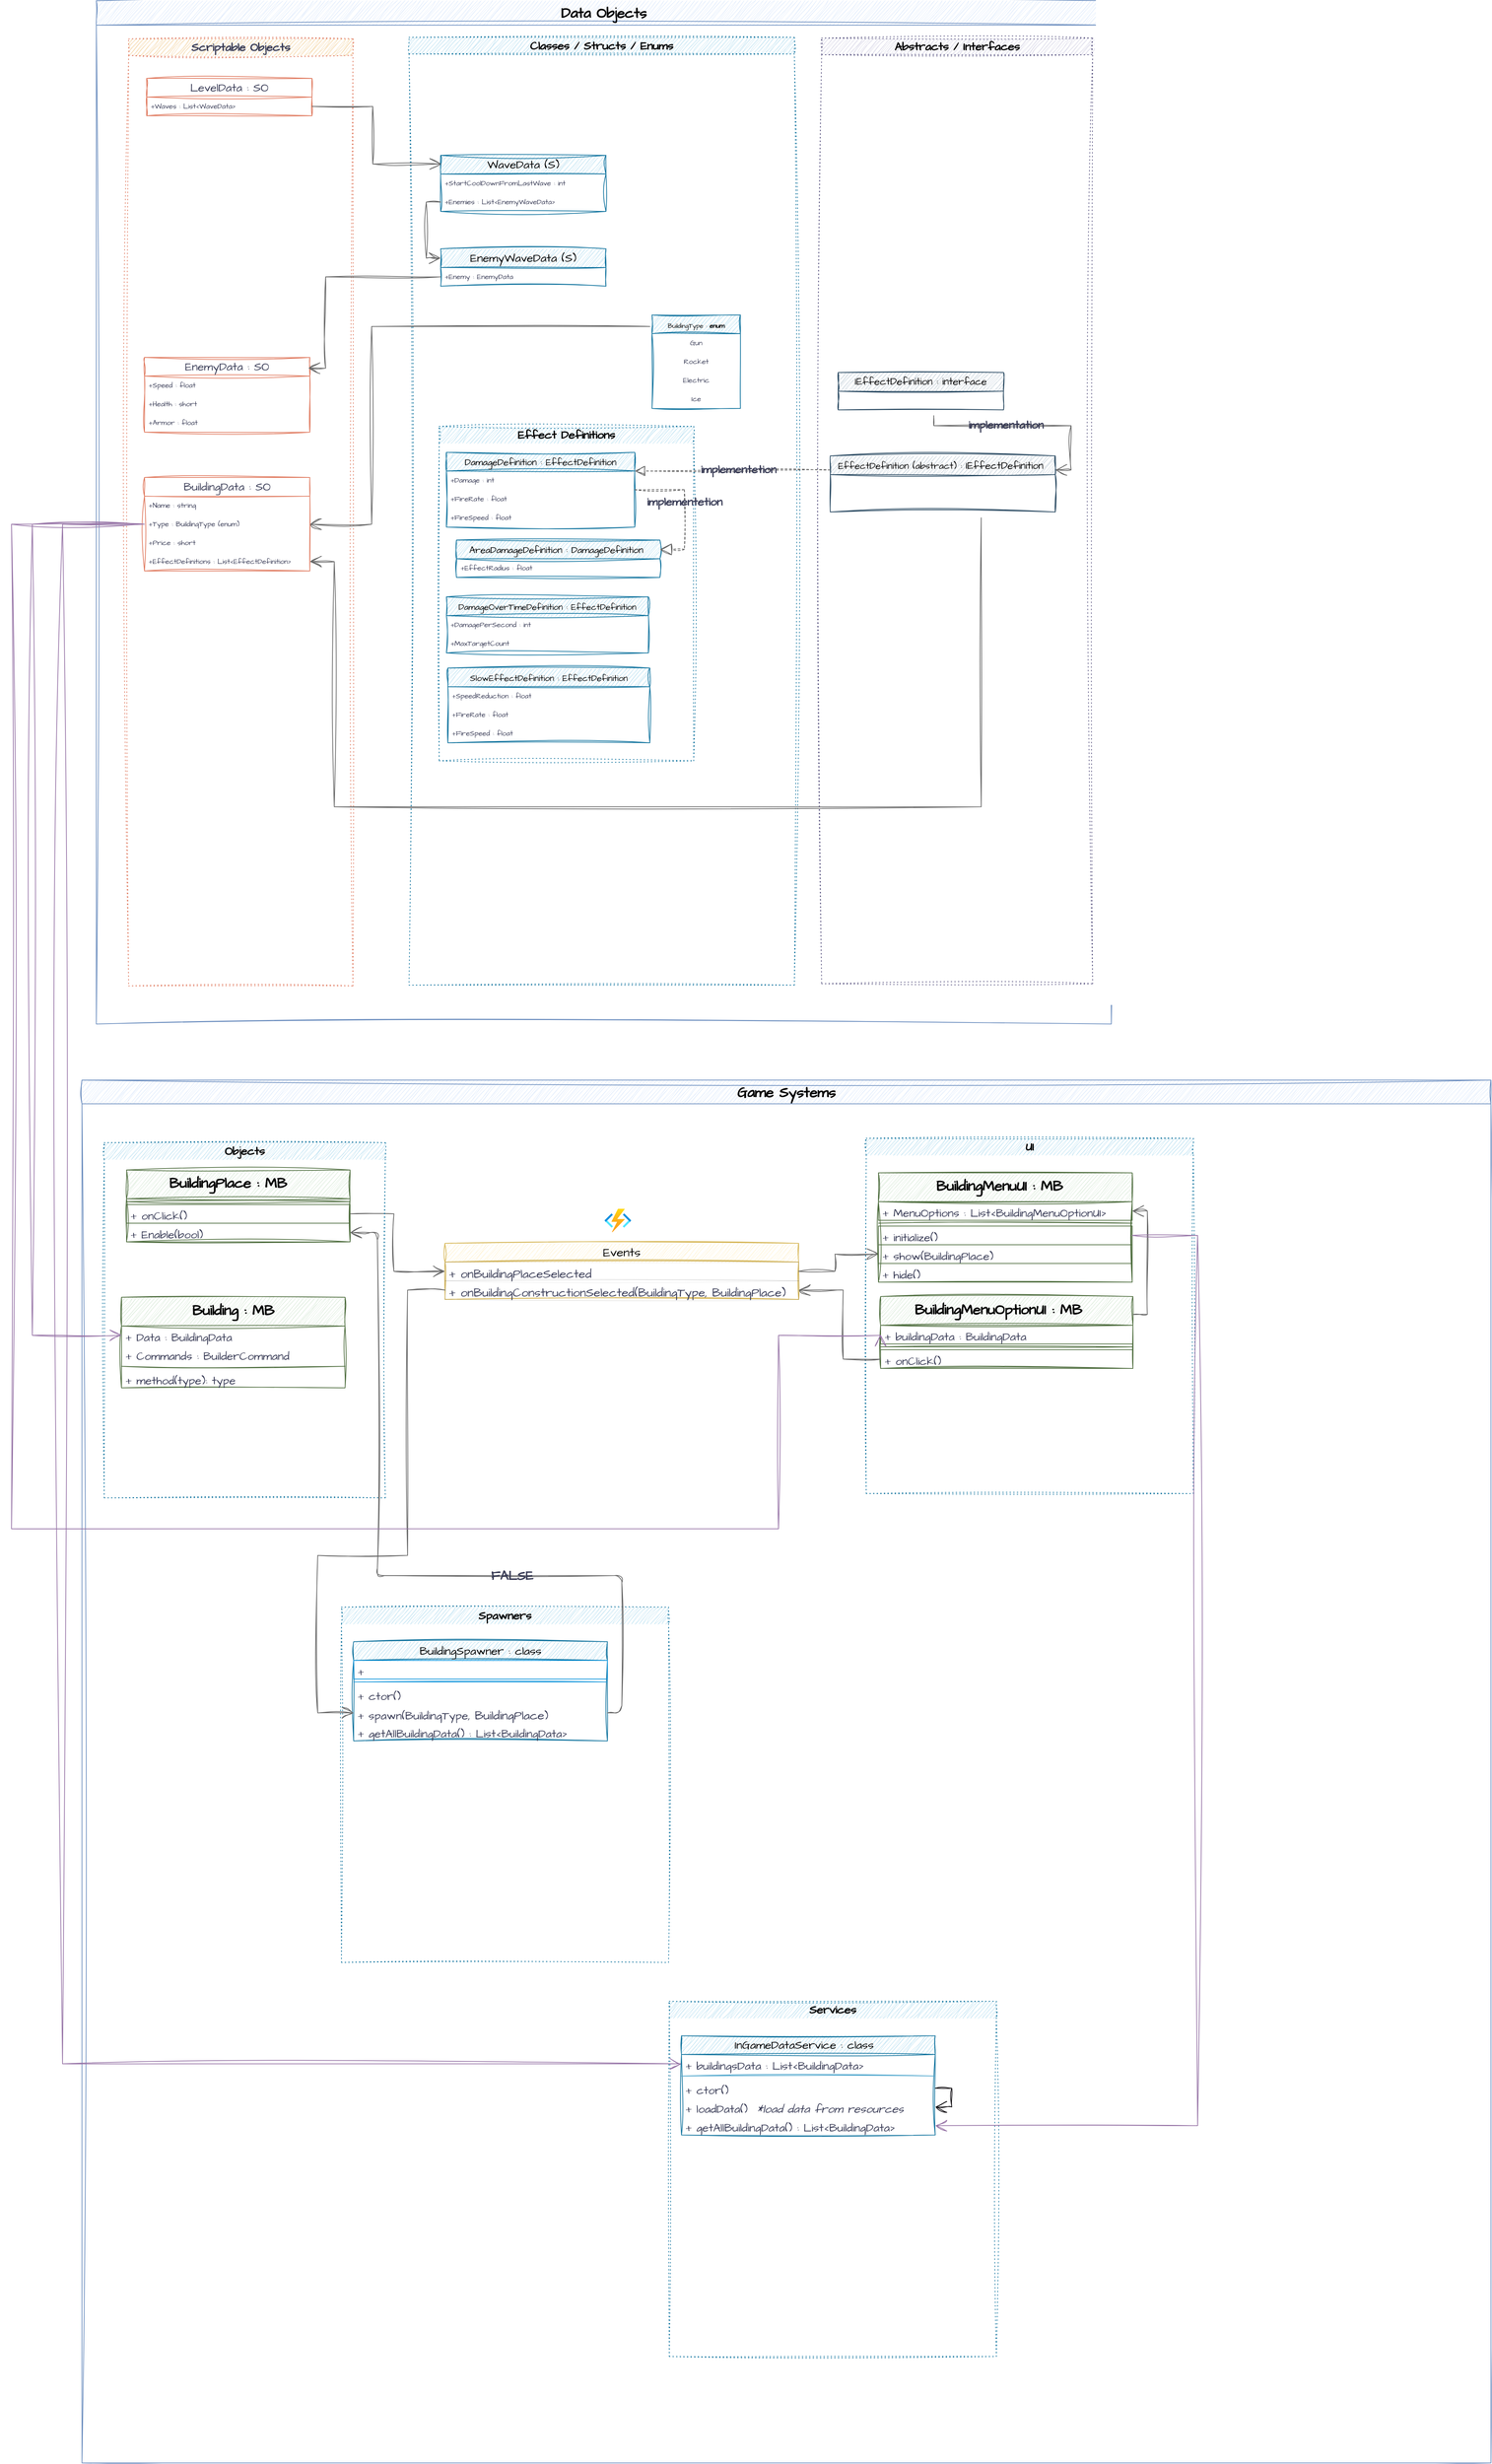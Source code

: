 <mxfile version="24.7.0" type="github">
  <diagram id="R2lEEEUBdFMjLlhIrx00" name="Page-1">
    <mxGraphModel dx="2532" dy="1215" grid="0" gridSize="10" guides="0" tooltips="1" connect="1" arrows="1" fold="1" page="1" pageScale="1" pageWidth="10000" pageHeight="10000" math="0" shadow="0" extFonts="Permanent Marker^https://fonts.googleapis.com/css?family=Permanent+Marker">
      <root>
        <mxCell id="0" />
        <mxCell id="1" parent="0" />
        <mxCell id="sM5seYUYF9-TsOFURJws-17" value="Data Objects" style="swimlane;whiteSpace=wrap;html=1;sketch=1;hachureGap=4;jiggle=2;curveFitting=1;strokeColor=#6c8ebf;fontFamily=Architects Daughter;fontSource=https%3A%2F%2Ffonts.googleapis.com%2Fcss%3Ffamily%3DArchitects%2BDaughter;fontSize=20;fillColor=#dae8fc;startSize=34;" parent="1" vertex="1">
          <mxGeometry x="149" y="198" width="1412" height="1423" as="geometry" />
        </mxCell>
        <mxCell id="pfoFcTRtM2cgHrAYwK6Y-29" value="Scriptable Objects" style="swimlane;whiteSpace=wrap;html=1;sketch=1;hachureGap=4;jiggle=2;curveFitting=1;strokeColor=#E07A5F;fontFamily=Architects Daughter;fontSource=https%3A%2F%2Ffonts.googleapis.com%2Fcss%3Ffamily%3DArchitects%2BDaughter;fontSize=16;fontColor=#393C56;fillColor=#F2CC8F;labelBackgroundColor=none;dashed=1;dashPattern=1 4;" parent="sM5seYUYF9-TsOFURJws-17" vertex="1">
          <mxGeometry x="45" y="53" width="312" height="1317" as="geometry" />
        </mxCell>
        <mxCell id="o8G2fhGUsHrwVTccI_8I-12" value="&lt;font style=&quot;font-size: 16px;&quot;&gt;LevelData : SO&lt;/font&gt;" style="swimlane;fontStyle=0;childLayout=stackLayout;horizontal=1;startSize=26;fillColor=none;horizontalStack=0;resizeParent=1;resizeParentMax=0;resizeLast=0;collapsible=1;marginBottom=0;whiteSpace=wrap;html=1;sketch=1;hachureGap=4;jiggle=2;curveFitting=1;fontFamily=Architects Daughter;fontSource=https%3A%2F%2Ffonts.googleapis.com%2Fcss%3Ffamily%3DArchitects%2BDaughter;fontSize=16;labelBackgroundColor=none;strokeColor=#E07A5F;fontColor=#393C56;" parent="pfoFcTRtM2cgHrAYwK6Y-29" vertex="1">
          <mxGeometry x="25" y="55" width="230" height="52" as="geometry" />
        </mxCell>
        <mxCell id="o8G2fhGUsHrwVTccI_8I-14" value="+Waves : List&amp;lt;WaveData&amp;gt;" style="text;strokeColor=none;fillColor=none;align=left;verticalAlign=top;spacingLeft=4;spacingRight=4;overflow=hidden;rotatable=0;points=[[0,0.5],[1,0.5]];portConstraint=eastwest;whiteSpace=wrap;html=1;fontSize=10;fontFamily=Architects Daughter;labelBackgroundColor=none;fontColor=#393C56;sketch=1;curveFitting=1;jiggle=2;" parent="o8G2fhGUsHrwVTccI_8I-12" vertex="1">
          <mxGeometry y="26" width="230" height="26" as="geometry" />
        </mxCell>
        <mxCell id="o8G2fhGUsHrwVTccI_8I-27" value="EnemyData : SO" style="swimlane;fontStyle=0;childLayout=stackLayout;horizontal=1;startSize=26;fillColor=none;horizontalStack=0;resizeParent=1;resizeParentMax=0;resizeLast=0;collapsible=1;marginBottom=0;whiteSpace=wrap;html=1;sketch=1;hachureGap=4;jiggle=2;curveFitting=1;fontFamily=Architects Daughter;fontSource=https%3A%2F%2Ffonts.googleapis.com%2Fcss%3Ffamily%3DArchitects%2BDaughter;fontSize=16;labelBackgroundColor=none;strokeColor=#E07A5F;fontColor=#393C56;" parent="pfoFcTRtM2cgHrAYwK6Y-29" vertex="1">
          <mxGeometry x="22" y="443" width="230" height="104" as="geometry" />
        </mxCell>
        <mxCell id="o8G2fhGUsHrwVTccI_8I-28" value="+Speed : float" style="text;strokeColor=none;fillColor=none;align=left;verticalAlign=top;spacingLeft=4;spacingRight=4;overflow=hidden;rotatable=0;points=[[0,0.5],[1,0.5]];portConstraint=eastwest;whiteSpace=wrap;html=1;fontSize=10;fontFamily=Architects Daughter;labelBackgroundColor=none;fontColor=#393C56;sketch=1;curveFitting=1;jiggle=2;" parent="o8G2fhGUsHrwVTccI_8I-27" vertex="1">
          <mxGeometry y="26" width="230" height="26" as="geometry" />
        </mxCell>
        <mxCell id="o8G2fhGUsHrwVTccI_8I-29" value="+Health : short" style="text;strokeColor=none;fillColor=none;align=left;verticalAlign=top;spacingLeft=4;spacingRight=4;overflow=hidden;rotatable=0;points=[[0,0.5],[1,0.5]];portConstraint=eastwest;whiteSpace=wrap;html=1;fontSize=10;fontFamily=Architects Daughter;labelBackgroundColor=none;fontColor=#393C56;sketch=1;curveFitting=1;jiggle=2;" parent="o8G2fhGUsHrwVTccI_8I-27" vertex="1">
          <mxGeometry y="52" width="230" height="26" as="geometry" />
        </mxCell>
        <mxCell id="U2Sg24MLAsKOgwwXVquy-18" value="+Armor : float" style="text;strokeColor=none;fillColor=none;align=left;verticalAlign=top;spacingLeft=4;spacingRight=4;overflow=hidden;rotatable=0;points=[[0,0.5],[1,0.5]];portConstraint=eastwest;whiteSpace=wrap;html=1;fontSize=10;fontFamily=Architects Daughter;labelBackgroundColor=none;fontColor=#393C56;sketch=1;curveFitting=1;jiggle=2;" parent="o8G2fhGUsHrwVTccI_8I-27" vertex="1">
          <mxGeometry y="78" width="230" height="26" as="geometry" />
        </mxCell>
        <mxCell id="U2Sg24MLAsKOgwwXVquy-1" value="&lt;font style=&quot;font-size: 16px;&quot;&gt;BuildingData : SO&lt;/font&gt;" style="swimlane;fontStyle=0;childLayout=stackLayout;horizontal=1;startSize=26;fillColor=none;horizontalStack=0;resizeParent=1;resizeParentMax=0;resizeLast=0;collapsible=1;marginBottom=0;whiteSpace=wrap;html=1;sketch=1;hachureGap=4;jiggle=2;curveFitting=1;fontFamily=Architects Daughter;fontSource=https%3A%2F%2Ffonts.googleapis.com%2Fcss%3Ffamily%3DArchitects%2BDaughter;fontSize=16;labelBackgroundColor=none;strokeColor=#E07A5F;fontColor=#393C56;" parent="pfoFcTRtM2cgHrAYwK6Y-29" vertex="1">
          <mxGeometry x="22" y="610" width="230" height="130" as="geometry" />
        </mxCell>
        <mxCell id="U2Sg24MLAsKOgwwXVquy-3" value="+Name : string" style="text;strokeColor=none;fillColor=none;align=left;verticalAlign=top;spacingLeft=4;spacingRight=4;overflow=hidden;rotatable=0;points=[[0,0.5],[1,0.5]];portConstraint=eastwest;whiteSpace=wrap;html=1;fontSize=10;fontFamily=Architects Daughter;labelBackgroundColor=none;fontColor=#393C56;sketch=1;curveFitting=1;jiggle=2;" parent="U2Sg24MLAsKOgwwXVquy-1" vertex="1">
          <mxGeometry y="26" width="230" height="26" as="geometry" />
        </mxCell>
        <mxCell id="U2Sg24MLAsKOgwwXVquy-4" value="+Type : BuildingType (enum)" style="text;strokeColor=none;fillColor=none;align=left;verticalAlign=top;spacingLeft=4;spacingRight=4;overflow=hidden;rotatable=0;points=[[0,0.5],[1,0.5]];portConstraint=eastwest;whiteSpace=wrap;html=1;fontSize=10;fontFamily=Architects Daughter;labelBackgroundColor=none;fontColor=#393C56;sketch=1;curveFitting=1;jiggle=2;" parent="U2Sg24MLAsKOgwwXVquy-1" vertex="1">
          <mxGeometry y="52" width="230" height="26" as="geometry" />
        </mxCell>
        <mxCell id="U2Sg24MLAsKOgwwXVquy-19" value="+Price : short" style="text;strokeColor=none;fillColor=none;align=left;verticalAlign=top;spacingLeft=4;spacingRight=4;overflow=hidden;rotatable=0;points=[[0,0.5],[1,0.5]];portConstraint=eastwest;whiteSpace=wrap;html=1;fontSize=10;fontFamily=Architects Daughter;labelBackgroundColor=none;fontColor=#393C56;sketch=1;curveFitting=1;jiggle=2;" parent="U2Sg24MLAsKOgwwXVquy-1" vertex="1">
          <mxGeometry y="78" width="230" height="26" as="geometry" />
        </mxCell>
        <mxCell id="6UFjZa_Qjo73gYVkkpTL-59" value="+EffectDefinitions : List&amp;lt;EffectDefinition&amp;gt;" style="text;strokeColor=none;fillColor=none;align=left;verticalAlign=top;spacingLeft=4;spacingRight=4;overflow=hidden;rotatable=0;points=[[0,0.5],[1,0.5]];portConstraint=eastwest;whiteSpace=wrap;html=1;fontSize=10;fontFamily=Architects Daughter;labelBackgroundColor=none;fontColor=#393C56;sketch=1;curveFitting=1;jiggle=2;" parent="U2Sg24MLAsKOgwwXVquy-1" vertex="1">
          <mxGeometry y="104" width="230" height="26" as="geometry" />
        </mxCell>
        <mxCell id="pfoFcTRtM2cgHrAYwK6Y-30" value="Classes / Structs / Enums" style="swimlane;whiteSpace=wrap;html=1;sketch=1;hachureGap=4;jiggle=2;curveFitting=1;strokeColor=#10739e;fontFamily=Architects Daughter;fontSource=https%3A%2F%2Ffonts.googleapis.com%2Fcss%3Ffamily%3DArchitects%2BDaughter;fontSize=16;fillColor=#b1ddf0;labelBackgroundColor=none;dashed=1;dashPattern=1 4;" parent="sM5seYUYF9-TsOFURJws-17" vertex="1">
          <mxGeometry x="435" y="51" width="536" height="1318" as="geometry" />
        </mxCell>
        <mxCell id="o8G2fhGUsHrwVTccI_8I-22" value="WaveData (S)" style="swimlane;fontStyle=0;childLayout=stackLayout;horizontal=1;startSize=26;horizontalStack=0;resizeParent=1;resizeParentMax=0;resizeLast=0;collapsible=1;marginBottom=0;whiteSpace=wrap;html=1;sketch=1;hachureGap=4;jiggle=2;curveFitting=1;fontFamily=Architects Daughter;fontSource=https%3A%2F%2Ffonts.googleapis.com%2Fcss%3Ffamily%3DArchitects%2BDaughter;fontSize=16;labelBackgroundColor=none;fillColor=#b1ddf0;strokeColor=#10739e;" parent="pfoFcTRtM2cgHrAYwK6Y-30" vertex="1">
          <mxGeometry x="44" y="164" width="230" height="78" as="geometry" />
        </mxCell>
        <mxCell id="o8G2fhGUsHrwVTccI_8I-23" value="+StartCoolDownFromLastWave : int" style="text;strokeColor=none;fillColor=none;align=left;verticalAlign=top;spacingLeft=4;spacingRight=4;overflow=hidden;rotatable=0;points=[[0,0.5],[1,0.5]];portConstraint=eastwest;whiteSpace=wrap;html=1;fontSize=10;fontFamily=Architects Daughter;labelBackgroundColor=none;fontColor=#393C56;sketch=1;curveFitting=1;jiggle=2;" parent="o8G2fhGUsHrwVTccI_8I-22" vertex="1">
          <mxGeometry y="26" width="230" height="26" as="geometry" />
        </mxCell>
        <mxCell id="o8G2fhGUsHrwVTccI_8I-24" value="+Enemies : List&amp;lt;EnemyWaveData&amp;gt;" style="text;strokeColor=none;fillColor=none;align=left;verticalAlign=top;spacingLeft=4;spacingRight=4;overflow=hidden;rotatable=0;points=[[0,0.5],[1,0.5]];portConstraint=eastwest;whiteSpace=wrap;html=1;fontSize=10;fontFamily=Architects Daughter;labelBackgroundColor=none;fontColor=#393C56;sketch=1;curveFitting=1;jiggle=2;" parent="o8G2fhGUsHrwVTccI_8I-22" vertex="1">
          <mxGeometry y="52" width="230" height="26" as="geometry" />
        </mxCell>
        <mxCell id="o8G2fhGUsHrwVTccI_8I-30" style="edgeStyle=orthogonalEdgeStyle;rounded=0;sketch=1;hachureGap=4;jiggle=2;curveFitting=1;orthogonalLoop=1;jettySize=auto;html=1;exitX=1;exitY=0.5;exitDx=0;exitDy=0;fontFamily=Architects Daughter;fontSource=https%3A%2F%2Ffonts.googleapis.com%2Fcss%3Ffamily%3DArchitects%2BDaughter;fontSize=16;entryX=0.522;entryY=-0.023;entryDx=0;entryDy=0;entryPerimeter=0;labelBackgroundColor=none;strokeColor=none;fontColor=default;" parent="pfoFcTRtM2cgHrAYwK6Y-30" source="o8G2fhGUsHrwVTccI_8I-24" target="o8G2fhGUsHrwVTccI_8I-31" edge="1">
          <mxGeometry relative="1" as="geometry" />
        </mxCell>
        <mxCell id="o8G2fhGUsHrwVTccI_8I-31" value="EnemyWaveData&amp;nbsp;(S)" style="swimlane;fontStyle=0;childLayout=stackLayout;horizontal=1;startSize=26;horizontalStack=0;resizeParent=1;resizeParentMax=0;resizeLast=0;collapsible=1;marginBottom=0;whiteSpace=wrap;html=1;sketch=1;hachureGap=4;jiggle=2;curveFitting=1;fontFamily=Architects Daughter;fontSource=https%3A%2F%2Ffonts.googleapis.com%2Fcss%3Ffamily%3DArchitects%2BDaughter;fontSize=16;labelBackgroundColor=none;fillColor=#b1ddf0;strokeColor=#10739e;" parent="pfoFcTRtM2cgHrAYwK6Y-30" vertex="1">
          <mxGeometry x="44" y="294" width="230" height="52" as="geometry" />
        </mxCell>
        <mxCell id="o8G2fhGUsHrwVTccI_8I-33" value="+Enemy : EnemyData" style="text;strokeColor=none;fillColor=none;align=left;verticalAlign=top;spacingLeft=4;spacingRight=4;overflow=hidden;rotatable=0;points=[[0,0.5],[1,0.5]];portConstraint=eastwest;whiteSpace=wrap;html=1;fontSize=10;fontFamily=Architects Daughter;labelBackgroundColor=none;fontColor=#393C56;sketch=1;curveFitting=1;jiggle=2;" parent="o8G2fhGUsHrwVTccI_8I-31" vertex="1">
          <mxGeometry y="26" width="230" height="26" as="geometry" />
        </mxCell>
        <mxCell id="U2Sg24MLAsKOgwwXVquy-9" value="&lt;font style=&quot;font-size: 9px;&quot;&gt;BuildingType : &lt;b&gt;enum&lt;/b&gt;&lt;/font&gt;" style="swimlane;fontStyle=0;childLayout=stackLayout;horizontal=1;startSize=26;horizontalStack=0;resizeParent=1;resizeParentMax=0;resizeLast=0;collapsible=1;marginBottom=0;whiteSpace=wrap;html=1;sketch=1;hachureGap=4;jiggle=2;curveFitting=1;fontFamily=Architects Daughter;fontSource=https%3A%2F%2Ffonts.googleapis.com%2Fcss%3Ffamily%3DArchitects%2BDaughter;fontSize=16;labelBackgroundColor=none;fillColor=#b1ddf0;strokeColor=#10739e;" parent="pfoFcTRtM2cgHrAYwK6Y-30" vertex="1">
          <mxGeometry x="338" y="386" width="123" height="130" as="geometry" />
        </mxCell>
        <mxCell id="U2Sg24MLAsKOgwwXVquy-10" value="Gun" style="text;strokeColor=none;fillColor=none;align=center;verticalAlign=top;spacingLeft=4;spacingRight=4;overflow=hidden;rotatable=0;points=[[0,0.5],[1,0.5]];portConstraint=eastwest;whiteSpace=wrap;html=1;fontSize=10;fontFamily=Architects Daughter;labelBackgroundColor=none;fontColor=#393C56;sketch=1;curveFitting=1;jiggle=2;" parent="U2Sg24MLAsKOgwwXVquy-9" vertex="1">
          <mxGeometry y="26" width="123" height="26" as="geometry" />
        </mxCell>
        <mxCell id="U2Sg24MLAsKOgwwXVquy-14" value="Rocket" style="text;strokeColor=none;fillColor=none;align=center;verticalAlign=top;spacingLeft=4;spacingRight=4;overflow=hidden;rotatable=0;points=[[0,0.5],[1,0.5]];portConstraint=eastwest;whiteSpace=wrap;html=1;fontSize=10;fontFamily=Architects Daughter;labelBackgroundColor=none;fontColor=#393C56;sketch=1;curveFitting=1;jiggle=2;" parent="U2Sg24MLAsKOgwwXVquy-9" vertex="1">
          <mxGeometry y="52" width="123" height="26" as="geometry" />
        </mxCell>
        <mxCell id="U2Sg24MLAsKOgwwXVquy-15" value="Electric" style="text;strokeColor=none;fillColor=none;align=center;verticalAlign=top;spacingLeft=4;spacingRight=4;overflow=hidden;rotatable=0;points=[[0,0.5],[1,0.5]];portConstraint=eastwest;whiteSpace=wrap;html=1;fontSize=10;fontFamily=Architects Daughter;labelBackgroundColor=none;fontColor=#393C56;sketch=1;curveFitting=1;jiggle=2;" parent="U2Sg24MLAsKOgwwXVquy-9" vertex="1">
          <mxGeometry y="78" width="123" height="26" as="geometry" />
        </mxCell>
        <mxCell id="U2Sg24MLAsKOgwwXVquy-16" value="Ice" style="text;strokeColor=none;fillColor=none;align=center;verticalAlign=top;spacingLeft=4;spacingRight=4;overflow=hidden;rotatable=0;points=[[0,0.5],[1,0.5]];portConstraint=eastwest;whiteSpace=wrap;html=1;fontSize=10;fontFamily=Architects Daughter;labelBackgroundColor=none;fontColor=#393C56;sketch=1;curveFitting=1;jiggle=2;" parent="U2Sg24MLAsKOgwwXVquy-9" vertex="1">
          <mxGeometry y="104" width="123" height="26" as="geometry" />
        </mxCell>
        <mxCell id="pfoFcTRtM2cgHrAYwK6Y-17" style="edgeStyle=orthogonalEdgeStyle;rounded=0;sketch=1;hachureGap=4;jiggle=2;curveFitting=1;orthogonalLoop=1;jettySize=auto;html=1;exitX=0;exitY=0.5;exitDx=0;exitDy=0;entryX=0;entryY=0.25;entryDx=0;entryDy=0;strokeColor=#666666;fontFamily=Architects Daughter;fontSource=https%3A%2F%2Ffonts.googleapis.com%2Fcss%3Ffamily%3DArchitects%2BDaughter;fontSize=16;fontColor=default;endArrow=open;startSize=14;endSize=14;sourcePerimeterSpacing=8;targetPerimeterSpacing=8;fillColor=#f5f5f5;labelBackgroundColor=none;gradientColor=#b3b3b3;" parent="pfoFcTRtM2cgHrAYwK6Y-30" source="o8G2fhGUsHrwVTccI_8I-24" target="o8G2fhGUsHrwVTccI_8I-31" edge="1">
          <mxGeometry relative="1" as="geometry" />
        </mxCell>
        <mxCell id="6UFjZa_Qjo73gYVkkpTL-41" value="Effect Definitions" style="swimlane;whiteSpace=wrap;html=1;hachureGap=4;strokeColor=#10739e;fontFamily=Architects Daughter;fontSource=https%3A%2F%2Ffonts.googleapis.com%2Fcss%3Ffamily%3DArchitects%2BDaughter;fontSize=16;fillColor=#b1ddf0;labelBackgroundColor=none;dashed=1;dashPattern=1 4;glass=0;swimlaneLine=0;rounded=0;shadow=0;sketch=1;curveFitting=1;jiggle=2;" parent="pfoFcTRtM2cgHrAYwK6Y-30" vertex="1">
          <mxGeometry x="42" y="541" width="354" height="465" as="geometry" />
        </mxCell>
        <mxCell id="6UFjZa_Qjo73gYVkkpTL-36" value="&lt;font style=&quot;font-size: 13px;&quot;&gt;DamageDefinition : EffectDefinition&lt;/font&gt;" style="swimlane;fontStyle=0;childLayout=stackLayout;horizontal=1;startSize=26;horizontalStack=0;resizeParent=1;resizeParentMax=0;resizeLast=0;collapsible=1;marginBottom=0;whiteSpace=wrap;html=1;sketch=1;hachureGap=4;jiggle=2;curveFitting=1;fontFamily=Architects Daughter;fontSource=https%3A%2F%2Ffonts.googleapis.com%2Fcss%3Ffamily%3DArchitects%2BDaughter;fontSize=16;labelBackgroundColor=none;fillColor=#b1ddf0;strokeColor=#10739e;" parent="6UFjZa_Qjo73gYVkkpTL-41" vertex="1">
          <mxGeometry x="10" y="36" width="262" height="104" as="geometry" />
        </mxCell>
        <mxCell id="6UFjZa_Qjo73gYVkkpTL-37" value="+Damage : int" style="text;strokeColor=none;fillColor=none;align=left;verticalAlign=top;spacingLeft=4;spacingRight=4;overflow=hidden;rotatable=0;points=[[0,0.5],[1,0.5]];portConstraint=eastwest;whiteSpace=wrap;html=1;fontSize=10;fontFamily=Architects Daughter;labelBackgroundColor=none;fontColor=#393C56;sketch=1;curveFitting=1;jiggle=2;" parent="6UFjZa_Qjo73gYVkkpTL-36" vertex="1">
          <mxGeometry y="26" width="262" height="26" as="geometry" />
        </mxCell>
        <mxCell id="6UFjZa_Qjo73gYVkkpTL-38" value="+FireRate : float" style="text;strokeColor=none;fillColor=none;align=left;verticalAlign=top;spacingLeft=4;spacingRight=4;overflow=hidden;rotatable=0;points=[[0,0.5],[1,0.5]];portConstraint=eastwest;whiteSpace=wrap;html=1;fontSize=10;fontFamily=Architects Daughter;labelBackgroundColor=none;fontColor=#393C56;sketch=1;curveFitting=1;jiggle=2;" parent="6UFjZa_Qjo73gYVkkpTL-36" vertex="1">
          <mxGeometry y="52" width="262" height="26" as="geometry" />
        </mxCell>
        <mxCell id="6UFjZa_Qjo73gYVkkpTL-42" value="+FireSpeed : float" style="text;strokeColor=none;fillColor=none;align=left;verticalAlign=top;spacingLeft=4;spacingRight=4;overflow=hidden;rotatable=0;points=[[0,0.5],[1,0.5]];portConstraint=eastwest;whiteSpace=wrap;html=1;fontSize=10;fontFamily=Architects Daughter;labelBackgroundColor=none;fontColor=#393C56;sketch=1;curveFitting=1;jiggle=2;" parent="6UFjZa_Qjo73gYVkkpTL-36" vertex="1">
          <mxGeometry y="78" width="262" height="26" as="geometry" />
        </mxCell>
        <mxCell id="6UFjZa_Qjo73gYVkkpTL-43" value="&lt;font style=&quot;font-size: 13px;&quot;&gt;AreaDamageDefinition :&amp;nbsp;&lt;/font&gt;&lt;span style=&quot;font-size: 13px;&quot;&gt;DamageDefinition&amp;nbsp;&lt;/span&gt;" style="swimlane;fontStyle=0;childLayout=stackLayout;horizontal=1;startSize=26;horizontalStack=0;resizeParent=1;resizeParentMax=0;resizeLast=0;collapsible=1;marginBottom=0;whiteSpace=wrap;html=1;sketch=1;hachureGap=4;jiggle=2;curveFitting=1;fontFamily=Architects Daughter;fontSource=https%3A%2F%2Ffonts.googleapis.com%2Fcss%3Ffamily%3DArchitects%2BDaughter;fontSize=16;labelBackgroundColor=none;fillColor=#b1ddf0;strokeColor=#10739e;" parent="6UFjZa_Qjo73gYVkkpTL-41" vertex="1">
          <mxGeometry x="24" y="158" width="283" height="52" as="geometry" />
        </mxCell>
        <mxCell id="6UFjZa_Qjo73gYVkkpTL-46" value="+EffectRadius : float" style="text;strokeColor=none;fillColor=none;align=left;verticalAlign=top;spacingLeft=4;spacingRight=4;overflow=hidden;rotatable=0;points=[[0,0.5],[1,0.5]];portConstraint=eastwest;whiteSpace=wrap;html=1;fontSize=10;fontFamily=Architects Daughter;labelBackgroundColor=none;fontColor=#393C56;sketch=1;curveFitting=1;jiggle=2;" parent="6UFjZa_Qjo73gYVkkpTL-43" vertex="1">
          <mxGeometry y="26" width="283" height="26" as="geometry" />
        </mxCell>
        <mxCell id="6UFjZa_Qjo73gYVkkpTL-47" style="edgeStyle=orthogonalEdgeStyle;shape=connector;rounded=0;sketch=1;hachureGap=4;jiggle=2;curveFitting=1;orthogonalLoop=1;jettySize=auto;html=1;entryX=1;entryY=0.25;entryDx=0;entryDy=0;strokeColor=#666666;align=center;verticalAlign=middle;fontFamily=Architects Daughter;fontSource=https%3A%2F%2Ffonts.googleapis.com%2Fcss%3Ffamily%3DArchitects%2BDaughter;fontSize=16;fontColor=#393C56;fontStyle=1;labelBackgroundColor=none;startSize=14;endArrow=block;endSize=14;sourcePerimeterSpacing=8;targetPerimeterSpacing=8;exitX=1;exitY=0.5;exitDx=0;exitDy=0;fillColor=#f5f5f5;gradientColor=#b3b3b3;endFill=0;dashed=1;" parent="6UFjZa_Qjo73gYVkkpTL-41" source="6UFjZa_Qjo73gYVkkpTL-36" target="6UFjZa_Qjo73gYVkkpTL-43" edge="1">
          <mxGeometry relative="1" as="geometry">
            <mxPoint x="319.096" y="180.856" as="targetPoint" />
            <Array as="points">
              <mxPoint x="341" y="88" />
              <mxPoint x="341" y="171" />
            </Array>
          </mxGeometry>
        </mxCell>
        <mxCell id="Ik0o9rOlxrH9gnlxq-DT-129" value="implementetion" style="edgeLabel;html=1;align=center;verticalAlign=middle;resizable=0;points=[];sketch=1;hachureGap=4;jiggle=2;curveFitting=1;strokeColor=#4F6E3F;fontFamily=Architects Daughter;fontSource=https%3A%2F%2Ffonts.googleapis.com%2Fcss%3Ffamily%3DArchitects%2BDaughter;fontSize=16;fontColor=#393C56;fontStyle=1;labelBackgroundColor=none;fillColor=#d5e8d4;" vertex="1" connectable="0" parent="6UFjZa_Qjo73gYVkkpTL-47">
          <mxGeometry x="-0.088" relative="1" as="geometry">
            <mxPoint y="1" as="offset" />
          </mxGeometry>
        </mxCell>
        <mxCell id="6UFjZa_Qjo73gYVkkpTL-48" value="&lt;font style=&quot;font-size: 12px;&quot;&gt;DamageOverTimeDefinition : EffectDefinition&lt;/font&gt;" style="swimlane;fontStyle=0;childLayout=stackLayout;horizontal=1;startSize=26;horizontalStack=0;resizeParent=1;resizeParentMax=0;resizeLast=0;collapsible=1;marginBottom=0;whiteSpace=wrap;html=1;sketch=1;hachureGap=4;jiggle=2;curveFitting=1;fontFamily=Architects Daughter;fontSource=https%3A%2F%2Ffonts.googleapis.com%2Fcss%3Ffamily%3DArchitects%2BDaughter;fontSize=16;labelBackgroundColor=none;fillColor=#b1ddf0;strokeColor=#10739e;" parent="6UFjZa_Qjo73gYVkkpTL-41" vertex="1">
          <mxGeometry x="10" y="237" width="281" height="78" as="geometry" />
        </mxCell>
        <mxCell id="6UFjZa_Qjo73gYVkkpTL-49" value="+DamagePerSecond : int" style="text;strokeColor=none;fillColor=none;align=left;verticalAlign=top;spacingLeft=4;spacingRight=4;overflow=hidden;rotatable=0;points=[[0,0.5],[1,0.5]];portConstraint=eastwest;whiteSpace=wrap;html=1;fontSize=10;fontFamily=Architects Daughter;labelBackgroundColor=none;fontColor=#393C56;sketch=1;curveFitting=1;jiggle=2;" parent="6UFjZa_Qjo73gYVkkpTL-48" vertex="1">
          <mxGeometry y="26" width="281" height="26" as="geometry" />
        </mxCell>
        <mxCell id="6UFjZa_Qjo73gYVkkpTL-51" value="+MaxTargetCount" style="text;strokeColor=none;fillColor=none;align=left;verticalAlign=top;spacingLeft=4;spacingRight=4;overflow=hidden;rotatable=0;points=[[0,0.5],[1,0.5]];portConstraint=eastwest;whiteSpace=wrap;html=1;fontSize=10;fontFamily=Architects Daughter;labelBackgroundColor=none;fontColor=#393C56;sketch=1;curveFitting=1;jiggle=2;" parent="6UFjZa_Qjo73gYVkkpTL-48" vertex="1">
          <mxGeometry y="52" width="281" height="26" as="geometry" />
        </mxCell>
        <mxCell id="6UFjZa_Qjo73gYVkkpTL-52" value="&lt;font style=&quot;font-size: 12px;&quot;&gt;SlowEffectDefinition : EffectDefinition&lt;/font&gt;" style="swimlane;fontStyle=0;childLayout=stackLayout;horizontal=1;startSize=26;horizontalStack=0;resizeParent=1;resizeParentMax=0;resizeLast=0;collapsible=1;marginBottom=0;whiteSpace=wrap;html=1;sketch=1;hachureGap=4;jiggle=2;curveFitting=1;fontFamily=Architects Daughter;fontSource=https%3A%2F%2Ffonts.googleapis.com%2Fcss%3Ffamily%3DArchitects%2BDaughter;fontSize=16;labelBackgroundColor=none;fillColor=#b1ddf0;strokeColor=#10739e;" parent="6UFjZa_Qjo73gYVkkpTL-41" vertex="1">
          <mxGeometry x="12" y="336" width="281" height="104" as="geometry" />
        </mxCell>
        <mxCell id="6UFjZa_Qjo73gYVkkpTL-53" value="+SpeedReduction : float" style="text;strokeColor=none;fillColor=none;align=left;verticalAlign=top;spacingLeft=4;spacingRight=4;overflow=hidden;rotatable=0;points=[[0,0.5],[1,0.5]];portConstraint=eastwest;whiteSpace=wrap;html=1;fontSize=10;fontFamily=Architects Daughter;labelBackgroundColor=none;fontColor=#393C56;sketch=1;curveFitting=1;jiggle=2;" parent="6UFjZa_Qjo73gYVkkpTL-52" vertex="1">
          <mxGeometry y="26" width="281" height="26" as="geometry" />
        </mxCell>
        <mxCell id="6UFjZa_Qjo73gYVkkpTL-56" value="+FireRate : float" style="text;strokeColor=none;fillColor=none;align=left;verticalAlign=top;spacingLeft=4;spacingRight=4;overflow=hidden;rotatable=0;points=[[0,0.5],[1,0.5]];portConstraint=eastwest;whiteSpace=wrap;html=1;fontSize=10;fontFamily=Architects Daughter;labelBackgroundColor=none;fontColor=#393C56;sketch=1;curveFitting=1;jiggle=2;" parent="6UFjZa_Qjo73gYVkkpTL-52" vertex="1">
          <mxGeometry y="52" width="281" height="26" as="geometry" />
        </mxCell>
        <mxCell id="6UFjZa_Qjo73gYVkkpTL-57" value="+FireSpeed : float" style="text;strokeColor=none;fillColor=none;align=left;verticalAlign=top;spacingLeft=4;spacingRight=4;overflow=hidden;rotatable=0;points=[[0,0.5],[1,0.5]];portConstraint=eastwest;whiteSpace=wrap;html=1;fontSize=10;fontFamily=Architects Daughter;labelBackgroundColor=none;fontColor=#393C56;sketch=1;curveFitting=1;jiggle=2;" parent="6UFjZa_Qjo73gYVkkpTL-52" vertex="1">
          <mxGeometry y="78" width="281" height="26" as="geometry" />
        </mxCell>
        <mxCell id="pfoFcTRtM2cgHrAYwK6Y-23" style="edgeStyle=orthogonalEdgeStyle;shape=connector;rounded=0;sketch=1;hachureGap=4;jiggle=2;curveFitting=1;orthogonalLoop=1;jettySize=auto;html=1;exitX=1;exitY=0.5;exitDx=0;exitDy=0;entryX=0.004;entryY=0.154;entryDx=0;entryDy=0;entryPerimeter=0;labelBackgroundColor=none;strokeColor=#666666;fontFamily=Architects Daughter;fontSource=https%3A%2F%2Ffonts.googleapis.com%2Fcss%3Ffamily%3DArchitects%2BDaughter;fontSize=16;fontColor=default;endArrow=open;startSize=14;endSize=14;sourcePerimeterSpacing=8;targetPerimeterSpacing=8;fillColor=#f5f5f5;gradientColor=#b3b3b3;" parent="sM5seYUYF9-TsOFURJws-17" source="o8G2fhGUsHrwVTccI_8I-14" target="o8G2fhGUsHrwVTccI_8I-22" edge="1">
          <mxGeometry relative="1" as="geometry" />
        </mxCell>
        <mxCell id="sM5seYUYF9-TsOFURJws-1" style="edgeStyle=orthogonalEdgeStyle;rounded=0;sketch=1;hachureGap=4;jiggle=2;curveFitting=1;orthogonalLoop=1;jettySize=auto;html=1;exitX=0;exitY=0.5;exitDx=0;exitDy=0;entryX=0.991;entryY=0.144;entryDx=0;entryDy=0;entryPerimeter=0;fontFamily=Architects Daughter;fontSource=https%3A%2F%2Ffonts.googleapis.com%2Fcss%3Ffamily%3DArchitects%2BDaughter;fontSize=16;endArrow=open;startSize=14;endSize=14;sourcePerimeterSpacing=8;targetPerimeterSpacing=8;labelBackgroundColor=none;strokeColor=#666666;fontColor=default;fillColor=#f5f5f5;gradientColor=#b3b3b3;" parent="sM5seYUYF9-TsOFURJws-17" source="o8G2fhGUsHrwVTccI_8I-33" target="o8G2fhGUsHrwVTccI_8I-27" edge="1">
          <mxGeometry relative="1" as="geometry">
            <Array as="points">
              <mxPoint x="319" y="384" />
              <mxPoint x="319" y="511" />
            </Array>
          </mxGeometry>
        </mxCell>
        <mxCell id="6UFjZa_Qjo73gYVkkpTL-10" value="Abstracts / Interfaces" style="swimlane;whiteSpace=wrap;html=1;sketch=1;hachureGap=4;jiggle=2;curveFitting=1;fontFamily=Architects Daughter;fontSource=https%3A%2F%2Ffonts.googleapis.com%2Fcss%3Ffamily%3DArchitects%2BDaughter;fontSize=16;fillColor=#d0cee2;labelBackgroundColor=none;dashed=1;dashPattern=1 4;strokeColor=#56517e;" parent="sM5seYUYF9-TsOFURJws-17" vertex="1">
          <mxGeometry x="1009" y="52" width="377" height="1315" as="geometry" />
        </mxCell>
        <mxCell id="6UFjZa_Qjo73gYVkkpTL-35" style="edgeStyle=orthogonalEdgeStyle;shape=connector;rounded=0;sketch=1;hachureGap=4;jiggle=2;curveFitting=1;orthogonalLoop=1;jettySize=auto;html=1;entryX=1;entryY=0.25;entryDx=0;entryDy=0;strokeColor=#666666;align=center;verticalAlign=middle;fontFamily=Architects Daughter;fontSource=https%3A%2F%2Ffonts.googleapis.com%2Fcss%3Ffamily%3DArchitects%2BDaughter;fontSize=16;fontColor=default;labelBackgroundColor=none;startSize=14;endArrow=open;endSize=14;sourcePerimeterSpacing=8;targetPerimeterSpacing=8;fillColor=#f5f5f5;gradientColor=#b3b3b3;" parent="6UFjZa_Qjo73gYVkkpTL-10" source="6UFjZa_Qjo73gYVkkpTL-30" target="6UFjZa_Qjo73gYVkkpTL-7" edge="1">
          <mxGeometry relative="1" as="geometry">
            <Array as="points">
              <mxPoint x="156" y="539" />
              <mxPoint x="347" y="539" />
              <mxPoint x="347" y="601" />
            </Array>
          </mxGeometry>
        </mxCell>
        <mxCell id="Ik0o9rOlxrH9gnlxq-DT-136" value="implementation" style="edgeLabel;html=1;align=center;verticalAlign=middle;resizable=0;points=[];sketch=1;hachureGap=4;jiggle=2;curveFitting=1;strokeColor=#4F6E3F;fontFamily=Architects Daughter;fontSource=https%3A%2F%2Ffonts.googleapis.com%2Fcss%3Ffamily%3DArchitects%2BDaughter;fontSize=16;fontColor=#393C56;fontStyle=1;labelBackgroundColor=none;fillColor=#d5e8d4;" vertex="1" connectable="0" parent="6UFjZa_Qjo73gYVkkpTL-35">
          <mxGeometry x="-0.214" y="1" relative="1" as="geometry">
            <mxPoint as="offset" />
          </mxGeometry>
        </mxCell>
        <mxCell id="6UFjZa_Qjo73gYVkkpTL-30" value="IEffectDefinition : interface" style="swimlane;fontStyle=0;childLayout=stackLayout;horizontal=1;startSize=26;fillColor=#bac8d3;horizontalStack=0;resizeParent=1;resizeParentMax=0;resizeLast=0;collapsible=1;marginBottom=0;whiteSpace=wrap;html=1;sketch=1;hachureGap=4;jiggle=2;curveFitting=1;fontFamily=Architects Daughter;fontSource=https%3A%2F%2Ffonts.googleapis.com%2Fcss%3Ffamily%3DArchitects%2BDaughter;fontSize=14;labelBackgroundColor=none;strokeColor=#23445d;" parent="6UFjZa_Qjo73gYVkkpTL-10" vertex="1">
          <mxGeometry x="23" y="465" width="230" height="52" as="geometry" />
        </mxCell>
        <mxCell id="6UFjZa_Qjo73gYVkkpTL-7" value="&lt;font style=&quot;font-size: 13px;&quot;&gt;EffectDefinition (abstract) :&amp;nbsp;&lt;/font&gt;&lt;span style=&quot;font-size: 14px;&quot;&gt;IEffectDefinition&amp;nbsp;&lt;/span&gt;" style="swimlane;fontStyle=0;childLayout=stackLayout;horizontal=1;startSize=26;fillColor=#bac8d3;horizontalStack=0;resizeParent=1;resizeParentMax=0;resizeLast=0;collapsible=1;marginBottom=0;whiteSpace=wrap;html=1;sketch=1;hachureGap=4;jiggle=2;curveFitting=1;fontFamily=Architects Daughter;fontSource=https%3A%2F%2Ffonts.googleapis.com%2Fcss%3Ffamily%3DArchitects%2BDaughter;fontSize=16;labelBackgroundColor=none;strokeColor=#23445d;" parent="6UFjZa_Qjo73gYVkkpTL-10" vertex="1">
          <mxGeometry x="12" y="581" width="313" height="78" as="geometry" />
        </mxCell>
        <mxCell id="pfoFcTRtM2cgHrAYwK6Y-20" style="edgeStyle=orthogonalEdgeStyle;rounded=0;sketch=1;hachureGap=4;jiggle=2;curveFitting=1;orthogonalLoop=1;jettySize=auto;html=1;exitX=-0.024;exitY=0.123;exitDx=0;exitDy=0;entryX=1;entryY=0.5;entryDx=0;entryDy=0;strokeColor=#666666;fontFamily=Architects Daughter;fontSource=https%3A%2F%2Ffonts.googleapis.com%2Fcss%3Ffamily%3DArchitects%2BDaughter;fontSize=16;fontColor=default;endArrow=open;startSize=14;endSize=14;sourcePerimeterSpacing=8;targetPerimeterSpacing=8;fillColor=#f5f5f5;labelBackgroundColor=none;exitPerimeter=0;gradientColor=#b3b3b3;" parent="sM5seYUYF9-TsOFURJws-17" source="U2Sg24MLAsKOgwwXVquy-9" target="U2Sg24MLAsKOgwwXVquy-4" edge="1">
          <mxGeometry relative="1" as="geometry">
            <Array as="points">
              <mxPoint x="383" y="453" />
              <mxPoint x="383" y="728" />
            </Array>
          </mxGeometry>
        </mxCell>
        <mxCell id="6UFjZa_Qjo73gYVkkpTL-60" style="edgeStyle=orthogonalEdgeStyle;shape=connector;rounded=0;sketch=1;hachureGap=4;jiggle=2;curveFitting=1;orthogonalLoop=1;jettySize=auto;html=1;entryX=1;entryY=0.5;entryDx=0;entryDy=0;strokeColor=#666666;align=center;verticalAlign=middle;fontFamily=Architects Daughter;fontSource=https%3A%2F%2Ffonts.googleapis.com%2Fcss%3Ffamily%3DArchitects%2BDaughter;fontSize=16;fontColor=#393C56;fontStyle=1;labelBackgroundColor=none;startSize=14;endArrow=open;endSize=14;sourcePerimeterSpacing=8;targetPerimeterSpacing=8;fillColor=#f5f5f5;gradientColor=#b3b3b3;" parent="sM5seYUYF9-TsOFURJws-17" source="6UFjZa_Qjo73gYVkkpTL-7" target="6UFjZa_Qjo73gYVkkpTL-59" edge="1">
          <mxGeometry relative="1" as="geometry">
            <Array as="points">
              <mxPoint x="1231" y="1121" />
              <mxPoint x="331" y="1121" />
              <mxPoint x="331" y="780" />
            </Array>
          </mxGeometry>
        </mxCell>
        <mxCell id="Ik0o9rOlxrH9gnlxq-DT-124" value="" style="endArrow=block;dashed=1;endFill=0;endSize=12;html=1;rounded=0;sketch=1;hachureGap=4;jiggle=2;curveFitting=1;strokeColor=#666666;align=center;verticalAlign=middle;fontFamily=Architects Daughter;fontSource=https%3A%2F%2Ffonts.googleapis.com%2Fcss%3Ffamily%3DArchitects%2BDaughter;fontSize=16;fontColor=#393C56;fontStyle=1;labelBackgroundColor=none;edgeStyle=orthogonalEdgeStyle;sourcePerimeterSpacing=8;targetPerimeterSpacing=8;fillColor=#f5f5f5;gradientColor=#b3b3b3;exitX=0;exitY=0.25;exitDx=0;exitDy=0;entryX=1;entryY=0.25;entryDx=0;entryDy=0;" edge="1" parent="sM5seYUYF9-TsOFURJws-17" source="6UFjZa_Qjo73gYVkkpTL-7" target="6UFjZa_Qjo73gYVkkpTL-36">
          <mxGeometry width="160" relative="1" as="geometry">
            <mxPoint x="916" y="713" as="sourcePoint" />
            <mxPoint x="811" y="719" as="targetPoint" />
            <Array as="points">
              <mxPoint x="918" y="652" />
              <mxPoint x="918" y="654" />
            </Array>
          </mxGeometry>
        </mxCell>
        <mxCell id="Ik0o9rOlxrH9gnlxq-DT-125" value="implementetion" style="edgeLabel;html=1;align=center;verticalAlign=middle;resizable=0;points=[];sketch=1;hachureGap=4;jiggle=2;curveFitting=1;strokeColor=#4F6E3F;fontFamily=Architects Daughter;fontSource=https%3A%2F%2Ffonts.googleapis.com%2Fcss%3Ffamily%3DArchitects%2BDaughter;fontSize=16;fontColor=#393C56;fontStyle=1;labelBackgroundColor=none;fillColor=#d5e8d4;" vertex="1" connectable="0" parent="Ik0o9rOlxrH9gnlxq-DT-124">
          <mxGeometry x="0.128" y="2" relative="1" as="geometry">
            <mxPoint x="25" y="-4" as="offset" />
          </mxGeometry>
        </mxCell>
        <mxCell id="sM5seYUYF9-TsOFURJws-18" value="Game Systems" style="swimlane;whiteSpace=wrap;html=1;sketch=1;hachureGap=4;jiggle=2;curveFitting=1;strokeColor=#6c8ebf;fontFamily=Architects Daughter;fontSource=https%3A%2F%2Ffonts.googleapis.com%2Fcss%3Ffamily%3DArchitects%2BDaughter;fontSize=20;fillColor=#dae8fc;startSize=33;movable=1;resizable=1;rotatable=1;deletable=1;editable=1;locked=0;connectable=1;swimlaneLine=1;" parent="1" vertex="1">
          <mxGeometry x="129" y="1699" width="1960" height="1923" as="geometry" />
        </mxCell>
        <mxCell id="Ik0o9rOlxrH9gnlxq-DT-33" value="Events" style="swimlane;fontStyle=0;childLayout=stackLayout;horizontal=1;startSize=26;horizontalStack=0;resizeParent=1;resizeParentMax=0;resizeLast=0;collapsible=1;marginBottom=0;whiteSpace=wrap;html=1;sketch=1;hachureGap=4;jiggle=2;curveFitting=1;fontFamily=Architects Daughter;fontSource=https%3A%2F%2Ffonts.googleapis.com%2Fcss%3Ffamily%3DArchitects%2BDaughter;fontSize=17;labelBackgroundColor=none;fillColor=#fff2cc;strokeColor=#d6b656;" vertex="1" parent="sM5seYUYF9-TsOFURJws-18">
          <mxGeometry x="505" y="227" width="492" height="78" as="geometry" />
        </mxCell>
        <mxCell id="Ik0o9rOlxrH9gnlxq-DT-37" value="+ onBuildingPlaceSelected" style="text;strokeColor=default;fillColor=none;align=left;verticalAlign=top;spacingLeft=4;spacingRight=4;overflow=hidden;rotatable=0;points=[[0,0.5],[1,0.5]];portConstraint=eastwest;whiteSpace=wrap;html=1;fontSize=17;fontFamily=Architects Daughter;labelBackgroundColor=none;fontColor=#393C56;sketch=1;curveFitting=1;jiggle=2;dashed=1;dashPattern=1 1;strokeWidth=0;" vertex="1" parent="Ik0o9rOlxrH9gnlxq-DT-33">
          <mxGeometry y="26" width="492" height="26" as="geometry" />
        </mxCell>
        <mxCell id="Ik0o9rOlxrH9gnlxq-DT-113" value="+ onBuildingConstructionSelected(BuildingType, BuildingPlace)" style="text;strokeColor=default;fillColor=none;align=left;verticalAlign=top;spacingLeft=4;spacingRight=4;overflow=hidden;rotatable=0;points=[[0,0.5],[1,0.5]];portConstraint=eastwest;whiteSpace=wrap;html=1;fontSize=17;fontFamily=Architects Daughter;labelBackgroundColor=none;fontColor=#393C56;sketch=1;curveFitting=1;jiggle=2;dashed=1;dashPattern=1 1;strokeWidth=0;" vertex="1" parent="Ik0o9rOlxrH9gnlxq-DT-33">
          <mxGeometry y="52" width="492" height="26" as="geometry" />
        </mxCell>
        <mxCell id="Ik0o9rOlxrH9gnlxq-DT-39" style="edgeStyle=orthogonalEdgeStyle;shape=connector;rounded=0;sketch=1;hachureGap=4;jiggle=2;curveFitting=1;orthogonalLoop=1;jettySize=auto;html=1;exitX=1;exitY=0.5;exitDx=0;exitDy=0;entryX=0;entryY=0.5;entryDx=0;entryDy=0;strokeColor=#666666;align=center;verticalAlign=middle;fontFamily=Architects Daughter;fontSource=https%3A%2F%2Ffonts.googleapis.com%2Fcss%3Ffamily%3DArchitects%2BDaughter;fontSize=16;fontColor=#393C56;fontStyle=1;labelBackgroundColor=none;startSize=14;endArrow=open;endSize=14;sourcePerimeterSpacing=8;targetPerimeterSpacing=8;fillColor=#f5f5f5;gradientColor=#b3b3b3;" edge="1" parent="sM5seYUYF9-TsOFURJws-18" source="Ik0o9rOlxrH9gnlxq-DT-5" target="Ik0o9rOlxrH9gnlxq-DT-37">
          <mxGeometry relative="1" as="geometry" />
        </mxCell>
        <mxCell id="Ik0o9rOlxrH9gnlxq-DT-43" value="" style="edgeStyle=orthogonalEdgeStyle;shape=connector;rounded=0;sketch=1;hachureGap=4;jiggle=2;curveFitting=1;orthogonalLoop=1;jettySize=auto;html=1;strokeColor=#666666;align=center;verticalAlign=middle;fontFamily=Architects Daughter;fontSource=https%3A%2F%2Ffonts.googleapis.com%2Fcss%3Ffamily%3DArchitects%2BDaughter;fontSize=16;fontColor=#393C56;fontStyle=1;labelBackgroundColor=none;startSize=14;endArrow=open;endSize=14;sourcePerimeterSpacing=8;targetPerimeterSpacing=8;fillColor=#f5f5f5;gradientColor=#b3b3b3;exitX=1;exitY=0.5;exitDx=0;exitDy=0;entryX=0;entryY=0.5;entryDx=0;entryDy=0;" edge="1" parent="sM5seYUYF9-TsOFURJws-18" source="Ik0o9rOlxrH9gnlxq-DT-37" target="Ik0o9rOlxrH9gnlxq-DT-46">
          <mxGeometry relative="1" as="geometry">
            <mxPoint x="724" y="318.0" as="sourcePoint" />
            <mxPoint x="956" y="233" as="targetPoint" />
          </mxGeometry>
        </mxCell>
        <mxCell id="Ik0o9rOlxrH9gnlxq-DT-49" value="UI" style="swimlane;whiteSpace=wrap;html=1;hachureGap=4;strokeColor=#10739e;fontFamily=Architects Daughter;fontSource=https%3A%2F%2Ffonts.googleapis.com%2Fcss%3Ffamily%3DArchitects%2BDaughter;fontSize=16;fillColor=#b1ddf0;labelBackgroundColor=none;dashed=1;dashPattern=1 4;glass=0;swimlaneLine=0;rounded=0;shadow=0;sketch=1;curveFitting=1;jiggle=2;" vertex="1" parent="sM5seYUYF9-TsOFURJws-18">
          <mxGeometry x="1091" y="81" width="455" height="494" as="geometry" />
        </mxCell>
        <mxCell id="Ik0o9rOlxrH9gnlxq-DT-44" value="BuildingMenuUI : MB&lt;span style=&quot;white-space: pre;&quot;&gt;&#x9;&lt;/span&gt;" style="swimlane;fontStyle=1;align=center;verticalAlign=top;childLayout=stackLayout;horizontal=1;startSize=40;horizontalStack=0;resizeParent=1;resizeParentMax=0;resizeLast=0;collapsible=1;marginBottom=0;whiteSpace=wrap;html=1;sketch=1;hachureGap=4;jiggle=2;curveFitting=1;strokeColor=#4F6E3F;fontFamily=Architects Daughter;fontSource=https%3A%2F%2Ffonts.googleapis.com%2Fcss%3Ffamily%3DArchitects%2BDaughter;fontSize=20;fillColor=#d5e8d4;labelBackgroundColor=none;" vertex="1" parent="Ik0o9rOlxrH9gnlxq-DT-49">
          <mxGeometry x="17" y="48" width="353" height="152" as="geometry" />
        </mxCell>
        <mxCell id="Ik0o9rOlxrH9gnlxq-DT-65" value="+ MenuOptions : List&amp;lt;BuildingMenuOptionUI&amp;gt;" style="text;strokeColor=#4F6E3F;fillColor=none;align=left;verticalAlign=top;spacingLeft=4;spacingRight=4;overflow=hidden;rotatable=0;points=[[0,0.5],[1,0.5]];portConstraint=eastwest;whiteSpace=wrap;html=1;fontSize=16;fontFamily=Architects Daughter;fontColor=#393C56;labelBackgroundColor=none;" vertex="1" parent="Ik0o9rOlxrH9gnlxq-DT-44">
          <mxGeometry y="40" width="353" height="26" as="geometry" />
        </mxCell>
        <mxCell id="Ik0o9rOlxrH9gnlxq-DT-45" value="" style="line;strokeWidth=1;fillColor=#d5e8d4;align=left;verticalAlign=middle;spacingTop=-1;spacingLeft=3;spacingRight=3;rotatable=0;labelPosition=right;points=[];portConstraint=eastwest;strokeColor=#4F6E3F;sketch=1;hachureGap=4;jiggle=2;curveFitting=1;fontFamily=Architects Daughter;fontSource=https%3A%2F%2Ffonts.googleapis.com%2Fcss%3Ffamily%3DArchitects%2BDaughter;fontSize=20;labelBackgroundColor=none;" vertex="1" parent="Ik0o9rOlxrH9gnlxq-DT-44">
          <mxGeometry y="66" width="353" height="8" as="geometry" />
        </mxCell>
        <mxCell id="Ik0o9rOlxrH9gnlxq-DT-109" value="+ initialize()" style="text;strokeColor=#4F6E3F;fillColor=none;align=left;verticalAlign=top;spacingLeft=4;spacingRight=4;overflow=hidden;rotatable=0;points=[[0,0.5],[1,0.5]];portConstraint=eastwest;whiteSpace=wrap;html=1;fontSize=16;fontFamily=Architects Daughter;fontColor=#393C56;labelBackgroundColor=none;" vertex="1" parent="Ik0o9rOlxrH9gnlxq-DT-44">
          <mxGeometry y="74" width="353" height="26" as="geometry" />
        </mxCell>
        <mxCell id="Ik0o9rOlxrH9gnlxq-DT-46" value="+ show(BuildingPlace)" style="text;strokeColor=#4F6E3F;fillColor=none;align=left;verticalAlign=top;spacingLeft=4;spacingRight=4;overflow=hidden;rotatable=0;points=[[0,0.5],[1,0.5]];portConstraint=eastwest;whiteSpace=wrap;html=1;fontSize=16;fontFamily=Architects Daughter;fontColor=#393C56;labelBackgroundColor=none;" vertex="1" parent="Ik0o9rOlxrH9gnlxq-DT-44">
          <mxGeometry y="100" width="353" height="26" as="geometry" />
        </mxCell>
        <mxCell id="Ik0o9rOlxrH9gnlxq-DT-66" value="+ hide()" style="text;strokeColor=#4F6E3F;fillColor=none;align=left;verticalAlign=top;spacingLeft=4;spacingRight=4;overflow=hidden;rotatable=0;points=[[0,0.5],[1,0.5]];portConstraint=eastwest;whiteSpace=wrap;html=1;fontSize=16;fontFamily=Architects Daughter;fontColor=#393C56;labelBackgroundColor=none;" vertex="1" parent="Ik0o9rOlxrH9gnlxq-DT-44">
          <mxGeometry y="126" width="353" height="26" as="geometry" />
        </mxCell>
        <mxCell id="Ik0o9rOlxrH9gnlxq-DT-67" value="BuildingMenuOptionUI : MB&lt;span style=&quot;white-space: pre;&quot;&gt;&#x9;&lt;/span&gt;" style="swimlane;fontStyle=1;align=center;verticalAlign=top;childLayout=stackLayout;horizontal=1;startSize=40;horizontalStack=0;resizeParent=1;resizeParentMax=0;resizeLast=0;collapsible=1;marginBottom=0;whiteSpace=wrap;html=1;sketch=1;hachureGap=4;jiggle=2;curveFitting=1;strokeColor=#4F6E3F;fontFamily=Architects Daughter;fontSource=https%3A%2F%2Ffonts.googleapis.com%2Fcss%3Ffamily%3DArchitects%2BDaughter;fontSize=20;fillColor=#d5e8d4;labelBackgroundColor=none;" vertex="1" parent="Ik0o9rOlxrH9gnlxq-DT-49">
          <mxGeometry x="20" y="220" width="351" height="100" as="geometry" />
        </mxCell>
        <mxCell id="Ik0o9rOlxrH9gnlxq-DT-68" value="+ buildingData : BuildingData" style="text;strokeColor=#4F6E3F;fillColor=none;align=left;verticalAlign=top;spacingLeft=4;spacingRight=4;overflow=hidden;rotatable=0;points=[[0,0.5],[1,0.5]];portConstraint=eastwest;whiteSpace=wrap;html=1;fontSize=16;fontFamily=Architects Daughter;fontColor=#393C56;labelBackgroundColor=none;" vertex="1" parent="Ik0o9rOlxrH9gnlxq-DT-67">
          <mxGeometry y="40" width="351" height="26" as="geometry" />
        </mxCell>
        <mxCell id="Ik0o9rOlxrH9gnlxq-DT-69" value="" style="line;strokeWidth=1;fillColor=#d5e8d4;align=left;verticalAlign=middle;spacingTop=-1;spacingLeft=3;spacingRight=3;rotatable=0;labelPosition=right;points=[];portConstraint=eastwest;strokeColor=#4F6E3F;sketch=1;hachureGap=4;jiggle=2;curveFitting=1;fontFamily=Architects Daughter;fontSource=https%3A%2F%2Ffonts.googleapis.com%2Fcss%3Ffamily%3DArchitects%2BDaughter;fontSize=20;labelBackgroundColor=none;" vertex="1" parent="Ik0o9rOlxrH9gnlxq-DT-67">
          <mxGeometry y="66" width="351" height="8" as="geometry" />
        </mxCell>
        <mxCell id="Ik0o9rOlxrH9gnlxq-DT-70" value="+ onClick()" style="text;strokeColor=#4F6E3F;fillColor=none;align=left;verticalAlign=top;spacingLeft=4;spacingRight=4;overflow=hidden;rotatable=0;points=[[0,0.5],[1,0.5]];portConstraint=eastwest;whiteSpace=wrap;html=1;fontSize=16;fontFamily=Architects Daughter;fontColor=#393C56;labelBackgroundColor=none;" vertex="1" parent="Ik0o9rOlxrH9gnlxq-DT-67">
          <mxGeometry y="74" width="351" height="26" as="geometry" />
        </mxCell>
        <mxCell id="Ik0o9rOlxrH9gnlxq-DT-72" style="edgeStyle=orthogonalEdgeStyle;shape=connector;rounded=0;sketch=1;hachureGap=4;jiggle=2;curveFitting=1;orthogonalLoop=1;jettySize=auto;html=1;exitX=1;exitY=0.25;exitDx=0;exitDy=0;entryX=1;entryY=0.5;entryDx=0;entryDy=0;strokeColor=#666666;align=center;verticalAlign=middle;fontFamily=Architects Daughter;fontSource=https%3A%2F%2Ffonts.googleapis.com%2Fcss%3Ffamily%3DArchitects%2BDaughter;fontSize=16;fontColor=#393C56;fontStyle=1;labelBackgroundColor=none;startSize=14;endArrow=open;endSize=14;sourcePerimeterSpacing=8;targetPerimeterSpacing=8;fillColor=#f5f5f5;gradientColor=#b3b3b3;" edge="1" parent="Ik0o9rOlxrH9gnlxq-DT-49" source="Ik0o9rOlxrH9gnlxq-DT-67" target="Ik0o9rOlxrH9gnlxq-DT-65">
          <mxGeometry relative="1" as="geometry" />
        </mxCell>
        <mxCell id="Ik0o9rOlxrH9gnlxq-DT-78" value="Objects" style="swimlane;whiteSpace=wrap;html=1;hachureGap=4;strokeColor=#10739e;fontFamily=Architects Daughter;fontSource=https%3A%2F%2Ffonts.googleapis.com%2Fcss%3Ffamily%3DArchitects%2BDaughter;fontSize=16;fillColor=#b1ddf0;labelBackgroundColor=none;dashed=1;dashPattern=1 4;glass=0;swimlaneLine=0;rounded=0;shadow=0;sketch=1;curveFitting=1;jiggle=2;startSize=23;" vertex="1" parent="sM5seYUYF9-TsOFURJws-18">
          <mxGeometry x="31" y="87" width="391" height="494" as="geometry" />
        </mxCell>
        <mxCell id="Ik0o9rOlxrH9gnlxq-DT-1" value="BuildingPlace : MB&lt;span style=&quot;white-space: pre;&quot;&gt;&#x9;&lt;/span&gt;" style="swimlane;fontStyle=1;align=center;verticalAlign=top;childLayout=stackLayout;horizontal=1;startSize=40;horizontalStack=0;resizeParent=1;resizeParentMax=0;resizeLast=0;collapsible=1;marginBottom=0;whiteSpace=wrap;html=1;sketch=1;hachureGap=4;jiggle=2;curveFitting=1;strokeColor=#4F6E3F;fontFamily=Architects Daughter;fontSource=https%3A%2F%2Ffonts.googleapis.com%2Fcss%3Ffamily%3DArchitects%2BDaughter;fontSize=20;fillColor=#d5e8d4;labelBackgroundColor=none;" vertex="1" parent="Ik0o9rOlxrH9gnlxq-DT-78">
          <mxGeometry x="31" y="38" width="311" height="100" as="geometry" />
        </mxCell>
        <mxCell id="Ik0o9rOlxrH9gnlxq-DT-4" value="" style="line;strokeWidth=1;fillColor=#d5e8d4;align=left;verticalAlign=middle;spacingTop=-1;spacingLeft=3;spacingRight=3;rotatable=0;labelPosition=right;points=[];portConstraint=eastwest;strokeColor=#4F6E3F;sketch=1;hachureGap=4;jiggle=2;curveFitting=1;fontFamily=Architects Daughter;fontSource=https%3A%2F%2Ffonts.googleapis.com%2Fcss%3Ffamily%3DArchitects%2BDaughter;fontSize=20;labelBackgroundColor=none;" vertex="1" parent="Ik0o9rOlxrH9gnlxq-DT-1">
          <mxGeometry y="40" width="311" height="8" as="geometry" />
        </mxCell>
        <mxCell id="Ik0o9rOlxrH9gnlxq-DT-5" value="+ onClick()" style="text;strokeColor=#4F6E3F;fillColor=none;align=left;verticalAlign=top;spacingLeft=4;spacingRight=4;overflow=hidden;rotatable=0;points=[[0,0.5],[1,0.5]];portConstraint=eastwest;whiteSpace=wrap;html=1;fontSize=16;fontFamily=Architects Daughter;fontColor=#393C56;labelBackgroundColor=none;" vertex="1" parent="Ik0o9rOlxrH9gnlxq-DT-1">
          <mxGeometry y="48" width="311" height="26" as="geometry" />
        </mxCell>
        <mxCell id="Ik0o9rOlxrH9gnlxq-DT-131" value="+ Enable(bool)" style="text;strokeColor=#4F6E3F;fillColor=none;align=left;verticalAlign=top;spacingLeft=4;spacingRight=4;overflow=hidden;rotatable=0;points=[[0,0.5],[1,0.5]];portConstraint=eastwest;whiteSpace=wrap;html=1;fontSize=16;fontFamily=Architects Daughter;fontColor=#393C56;labelBackgroundColor=none;" vertex="1" parent="Ik0o9rOlxrH9gnlxq-DT-1">
          <mxGeometry y="74" width="311" height="26" as="geometry" />
        </mxCell>
        <mxCell id="pfoFcTRtM2cgHrAYwK6Y-5" value="Building : MB" style="swimlane;fontStyle=1;align=center;verticalAlign=top;childLayout=stackLayout;horizontal=1;startSize=40;horizontalStack=0;resizeParent=1;resizeParentMax=0;resizeLast=0;collapsible=1;marginBottom=0;whiteSpace=wrap;html=1;sketch=1;hachureGap=4;jiggle=2;curveFitting=1;strokeColor=#4F6E3F;fontFamily=Architects Daughter;fontSource=https%3A%2F%2Ffonts.googleapis.com%2Fcss%3Ffamily%3DArchitects%2BDaughter;fontSize=20;fillColor=#d5e8d4;labelBackgroundColor=none;" parent="Ik0o9rOlxrH9gnlxq-DT-78" vertex="1">
          <mxGeometry x="24" y="215" width="311" height="126" as="geometry" />
        </mxCell>
        <mxCell id="pfoFcTRtM2cgHrAYwK6Y-6" value="+ Data : BuildingData" style="text;strokeColor=none;fillColor=none;align=left;verticalAlign=top;spacingLeft=4;spacingRight=4;overflow=hidden;rotatable=0;points=[[0,0.5],[1,0.5]];portConstraint=eastwest;whiteSpace=wrap;html=1;fontSize=16;fontFamily=Architects Daughter;fontColor=#393C56;labelBackgroundColor=none;" parent="pfoFcTRtM2cgHrAYwK6Y-5" vertex="1">
          <mxGeometry y="40" width="311" height="26" as="geometry" />
        </mxCell>
        <mxCell id="sM5seYUYF9-TsOFURJws-16" value="+ Commands : BuilderCommand" style="text;strokeColor=none;fillColor=none;align=left;verticalAlign=top;spacingLeft=4;spacingRight=4;overflow=hidden;rotatable=0;points=[[0,0.5],[1,0.5]];portConstraint=eastwest;whiteSpace=wrap;html=1;fontSize=16;fontFamily=Architects Daughter;fontColor=#393C56;labelBackgroundColor=none;" parent="pfoFcTRtM2cgHrAYwK6Y-5" vertex="1">
          <mxGeometry y="66" width="311" height="26" as="geometry" />
        </mxCell>
        <mxCell id="pfoFcTRtM2cgHrAYwK6Y-7" value="" style="line;strokeWidth=1;fillColor=none;align=left;verticalAlign=middle;spacingTop=-1;spacingLeft=3;spacingRight=3;rotatable=0;labelPosition=right;points=[];portConstraint=eastwest;strokeColor=#4F6E3F;sketch=1;hachureGap=4;jiggle=2;curveFitting=1;fontFamily=Architects Daughter;fontSource=https%3A%2F%2Ffonts.googleapis.com%2Fcss%3Ffamily%3DArchitects%2BDaughter;fontSize=20;fontColor=#393C56;labelBackgroundColor=none;" parent="pfoFcTRtM2cgHrAYwK6Y-5" vertex="1">
          <mxGeometry y="92" width="311" height="8" as="geometry" />
        </mxCell>
        <mxCell id="pfoFcTRtM2cgHrAYwK6Y-8" value="+ method(type): type" style="text;strokeColor=none;fillColor=none;align=left;verticalAlign=top;spacingLeft=4;spacingRight=4;overflow=hidden;rotatable=0;points=[[0,0.5],[1,0.5]];portConstraint=eastwest;whiteSpace=wrap;html=1;fontSize=16;fontFamily=Architects Daughter;fontColor=#393C56;labelBackgroundColor=none;" parent="pfoFcTRtM2cgHrAYwK6Y-5" vertex="1">
          <mxGeometry y="100" width="311" height="26" as="geometry" />
        </mxCell>
        <mxCell id="Ik0o9rOlxrH9gnlxq-DT-90" value="Services" style="swimlane;whiteSpace=wrap;html=1;hachureGap=4;strokeColor=#10739e;fontFamily=Architects Daughter;fontSource=https%3A%2F%2Ffonts.googleapis.com%2Fcss%3Ffamily%3DArchitects%2BDaughter;fontSize=16;fillColor=#b1ddf0;labelBackgroundColor=none;dashed=1;dashPattern=1 4;glass=0;swimlaneLine=0;rounded=0;shadow=0;sketch=1;curveFitting=1;jiggle=2;" vertex="1" parent="sM5seYUYF9-TsOFURJws-18">
          <mxGeometry x="817" y="1281" width="455" height="494" as="geometry" />
        </mxCell>
        <mxCell id="Ik0o9rOlxrH9gnlxq-DT-91" value="InGameDataService : class&lt;span style=&quot;white-space: pre;&quot;&gt;&#x9;&lt;/span&gt;" style="swimlane;fontStyle=0;childLayout=stackLayout;horizontal=1;startSize=26;horizontalStack=0;resizeParent=1;resizeParentMax=0;resizeLast=0;collapsible=1;marginBottom=0;whiteSpace=wrap;html=1;sketch=1;hachureGap=4;jiggle=2;curveFitting=1;fontFamily=Architects Daughter;fontSource=https%3A%2F%2Ffonts.googleapis.com%2Fcss%3Ffamily%3DArchitects%2BDaughter;fontSize=16;labelBackgroundColor=none;fillColor=#b1ddf0;strokeColor=#10739e;" vertex="1" parent="Ik0o9rOlxrH9gnlxq-DT-90">
          <mxGeometry x="17" y="48" width="353" height="138" as="geometry" />
        </mxCell>
        <mxCell id="Ik0o9rOlxrH9gnlxq-DT-103" style="edgeStyle=orthogonalEdgeStyle;shape=connector;rounded=0;sketch=1;hachureGap=4;jiggle=2;curveFitting=1;orthogonalLoop=1;jettySize=auto;html=1;exitX=1;exitY=0.5;exitDx=0;exitDy=0;entryX=1;entryY=0.5;entryDx=0;entryDy=0;strokeColor=#0C090D;align=center;verticalAlign=middle;fontFamily=Architects Daughter;fontSource=https%3A%2F%2Ffonts.googleapis.com%2Fcss%3Ffamily%3DArchitects%2BDaughter;fontSize=16;fontColor=#393C56;fontStyle=1;labelBackgroundColor=none;startSize=14;endArrow=open;endSize=14;sourcePerimeterSpacing=8;targetPerimeterSpacing=8;fillColor=#e1d5e7;" edge="1" parent="Ik0o9rOlxrH9gnlxq-DT-91" source="Ik0o9rOlxrH9gnlxq-DT-92" target="Ik0o9rOlxrH9gnlxq-DT-101">
          <mxGeometry relative="1" as="geometry">
            <Array as="points">
              <mxPoint x="376" y="73" />
              <mxPoint x="376" y="99" />
            </Array>
          </mxGeometry>
        </mxCell>
        <mxCell id="Ik0o9rOlxrH9gnlxq-DT-106" value="+ buildingsData : List&amp;lt;BuildingData&amp;gt;" style="text;strokeColor=none;fillColor=none;align=left;verticalAlign=top;spacingLeft=4;spacingRight=4;overflow=hidden;rotatable=0;points=[[0,0.5],[1,0.5]];portConstraint=eastwest;whiteSpace=wrap;html=1;fontSize=16;fontFamily=Architects Daughter;fontColor=#393C56;labelBackgroundColor=none;" vertex="1" parent="Ik0o9rOlxrH9gnlxq-DT-91">
          <mxGeometry y="26" width="353" height="26" as="geometry" />
        </mxCell>
        <mxCell id="Ik0o9rOlxrH9gnlxq-DT-93" value="" style="line;strokeWidth=1;fillColor=#d5e8d4;align=left;verticalAlign=middle;spacingTop=-1;spacingLeft=3;spacingRight=3;rotatable=0;labelPosition=right;points=[];portConstraint=eastwest;strokeColor=#54a9ce;sketch=1;hachureGap=4;jiggle=2;curveFitting=1;fontFamily=Architects Daughter;fontSource=https%3A%2F%2Ffonts.googleapis.com%2Fcss%3Ffamily%3DArchitects%2BDaughter;fontSize=20;labelBackgroundColor=none;" vertex="1" parent="Ik0o9rOlxrH9gnlxq-DT-91">
          <mxGeometry y="52" width="353" height="8" as="geometry" />
        </mxCell>
        <mxCell id="Ik0o9rOlxrH9gnlxq-DT-92" value="+ ctor()" style="text;strokeColor=none;fillColor=none;align=left;verticalAlign=top;spacingLeft=4;spacingRight=4;overflow=hidden;rotatable=0;points=[[0,0.5],[1,0.5]];portConstraint=eastwest;whiteSpace=wrap;html=1;fontSize=16;fontFamily=Architects Daughter;fontColor=#393C56;labelBackgroundColor=none;" vertex="1" parent="Ik0o9rOlxrH9gnlxq-DT-91">
          <mxGeometry y="60" width="353" height="26" as="geometry" />
        </mxCell>
        <mxCell id="Ik0o9rOlxrH9gnlxq-DT-101" value="+ loadData()&amp;nbsp; &lt;i&gt;*load data from resources&lt;/i&gt;" style="text;strokeColor=none;fillColor=none;align=left;verticalAlign=top;spacingLeft=4;spacingRight=4;overflow=hidden;rotatable=0;points=[[0,0.5],[1,0.5]];portConstraint=eastwest;whiteSpace=wrap;html=1;fontSize=16;fontFamily=Architects Daughter;fontColor=#393C56;labelBackgroundColor=none;" vertex="1" parent="Ik0o9rOlxrH9gnlxq-DT-91">
          <mxGeometry y="86" width="353" height="26" as="geometry" />
        </mxCell>
        <mxCell id="Ik0o9rOlxrH9gnlxq-DT-105" value="+ getAllBuildingData() : List&amp;lt;BuildingData&amp;gt;" style="text;strokeColor=none;fillColor=none;align=left;verticalAlign=top;spacingLeft=4;spacingRight=4;overflow=hidden;rotatable=0;points=[[0,0.5],[1,0.5]];portConstraint=eastwest;whiteSpace=wrap;html=1;fontSize=16;fontFamily=Architects Daughter;fontColor=#393C56;labelBackgroundColor=none;" vertex="1" parent="Ik0o9rOlxrH9gnlxq-DT-91">
          <mxGeometry y="112" width="353" height="26" as="geometry" />
        </mxCell>
        <mxCell id="Ik0o9rOlxrH9gnlxq-DT-110" style="edgeStyle=orthogonalEdgeStyle;shape=connector;rounded=0;sketch=1;hachureGap=4;jiggle=2;curveFitting=1;orthogonalLoop=1;jettySize=auto;html=1;exitX=1;exitY=0.5;exitDx=0;exitDy=0;entryX=1;entryY=0.5;entryDx=0;entryDy=0;strokeColor=#9673a6;align=center;verticalAlign=middle;fontFamily=Architects Daughter;fontSource=https%3A%2F%2Ffonts.googleapis.com%2Fcss%3Ffamily%3DArchitects%2BDaughter;fontSize=16;fontColor=#393C56;fontStyle=1;labelBackgroundColor=none;startSize=14;endArrow=open;endSize=14;sourcePerimeterSpacing=8;targetPerimeterSpacing=8;fillColor=#e1d5e7;" edge="1" parent="sM5seYUYF9-TsOFURJws-18" source="Ik0o9rOlxrH9gnlxq-DT-109" target="Ik0o9rOlxrH9gnlxq-DT-105">
          <mxGeometry relative="1" as="geometry">
            <Array as="points">
              <mxPoint x="1552" y="216" />
              <mxPoint x="1552" y="1454" />
            </Array>
          </mxGeometry>
        </mxCell>
        <mxCell id="Ik0o9rOlxrH9gnlxq-DT-112" value="" style="image;aspect=fixed;html=1;points=[];align=center;fontSize=12;image=img/lib/azure2/compute/Function_Apps.svg;sketch=1;hachureGap=4;jiggle=2;curveFitting=1;strokeColor=#4F6E3F;verticalAlign=top;fontFamily=Architects Daughter;fontSource=https%3A%2F%2Ffonts.googleapis.com%2Fcss%3Ffamily%3DArchitects%2BDaughter;fontColor=#393C56;fontStyle=1;labelBackgroundColor=none;fillColor=#d5e8d4;" vertex="1" parent="sM5seYUYF9-TsOFURJws-18">
          <mxGeometry x="727" y="179" width="37" height="32.65" as="geometry" />
        </mxCell>
        <mxCell id="Ik0o9rOlxrH9gnlxq-DT-114" style="edgeStyle=orthogonalEdgeStyle;shape=connector;rounded=0;sketch=1;hachureGap=4;jiggle=2;curveFitting=1;orthogonalLoop=1;jettySize=auto;html=1;exitX=0;exitY=0.5;exitDx=0;exitDy=0;entryX=1;entryY=0.5;entryDx=0;entryDy=0;strokeColor=#666666;align=center;verticalAlign=middle;fontFamily=Architects Daughter;fontSource=https%3A%2F%2Ffonts.googleapis.com%2Fcss%3Ffamily%3DArchitects%2BDaughter;fontSize=16;fontColor=#393C56;fontStyle=1;labelBackgroundColor=none;startSize=14;endArrow=open;endSize=14;sourcePerimeterSpacing=8;targetPerimeterSpacing=8;fillColor=#e1d5e7;" edge="1" parent="sM5seYUYF9-TsOFURJws-18" source="Ik0o9rOlxrH9gnlxq-DT-70" target="Ik0o9rOlxrH9gnlxq-DT-113">
          <mxGeometry relative="1" as="geometry" />
        </mxCell>
        <mxCell id="Ik0o9rOlxrH9gnlxq-DT-115" value="Spawners" style="swimlane;whiteSpace=wrap;html=1;hachureGap=4;strokeColor=#10739e;fontFamily=Architects Daughter;fontSource=https%3A%2F%2Ffonts.googleapis.com%2Fcss%3Ffamily%3DArchitects%2BDaughter;fontSize=16;fillColor=#b1ddf0;labelBackgroundColor=none;dashed=1;dashPattern=1 4;glass=0;swimlaneLine=0;rounded=0;shadow=0;sketch=1;curveFitting=1;jiggle=2;" vertex="1" parent="sM5seYUYF9-TsOFURJws-18">
          <mxGeometry x="361" y="733" width="455" height="494" as="geometry" />
        </mxCell>
        <mxCell id="Ik0o9rOlxrH9gnlxq-DT-116" value="BuildingSpawner : class" style="swimlane;fontStyle=0;childLayout=stackLayout;horizontal=1;startSize=26;horizontalStack=0;resizeParent=1;resizeParentMax=0;resizeLast=0;collapsible=1;marginBottom=0;whiteSpace=wrap;html=1;sketch=1;hachureGap=4;jiggle=2;curveFitting=1;fontFamily=Architects Daughter;fontSource=https%3A%2F%2Ffonts.googleapis.com%2Fcss%3Ffamily%3DArchitects%2BDaughter;fontSize=16;labelBackgroundColor=none;fillColor=#b1ddf0;strokeColor=#10739e;" vertex="1" parent="Ik0o9rOlxrH9gnlxq-DT-115">
          <mxGeometry x="17" y="48" width="353" height="138" as="geometry" />
        </mxCell>
        <mxCell id="Ik0o9rOlxrH9gnlxq-DT-118" value="+" style="text;strokeColor=#008fda;fillColor=none;align=left;verticalAlign=top;spacingLeft=4;spacingRight=4;overflow=hidden;rotatable=0;points=[[0,0.5],[1,0.5]];portConstraint=eastwest;whiteSpace=wrap;html=1;fontSize=16;fontFamily=Architects Daughter;fontColor=#393C56;labelBackgroundColor=none;" vertex="1" parent="Ik0o9rOlxrH9gnlxq-DT-116">
          <mxGeometry y="26" width="353" height="26" as="geometry" />
        </mxCell>
        <mxCell id="Ik0o9rOlxrH9gnlxq-DT-119" value="" style="line;strokeWidth=1;fillColor=#d5e8d4;align=left;verticalAlign=middle;spacingTop=-1;spacingLeft=3;spacingRight=3;rotatable=0;labelPosition=right;points=[];portConstraint=eastwest;strokeColor=#229dde;sketch=1;hachureGap=4;jiggle=2;curveFitting=1;fontFamily=Architects Daughter;fontSource=https%3A%2F%2Ffonts.googleapis.com%2Fcss%3Ffamily%3DArchitects%2BDaughter;fontSize=20;labelBackgroundColor=none;" vertex="1" parent="Ik0o9rOlxrH9gnlxq-DT-116">
          <mxGeometry y="52" width="353" height="8" as="geometry" />
        </mxCell>
        <mxCell id="Ik0o9rOlxrH9gnlxq-DT-120" value="+ ctor()" style="text;strokeColor=none;fillColor=none;align=left;verticalAlign=top;spacingLeft=4;spacingRight=4;overflow=hidden;rotatable=0;points=[[0,0.5],[1,0.5]];portConstraint=eastwest;whiteSpace=wrap;html=1;fontSize=16;fontFamily=Architects Daughter;fontColor=#393C56;labelBackgroundColor=none;" vertex="1" parent="Ik0o9rOlxrH9gnlxq-DT-116">
          <mxGeometry y="60" width="353" height="26" as="geometry" />
        </mxCell>
        <mxCell id="Ik0o9rOlxrH9gnlxq-DT-121" value="+ spawn(BuildingType,&amp;nbsp;&lt;span style=&quot;font-size: 17px;&quot;&gt;BuildingPlace&lt;/span&gt;)" style="text;strokeColor=none;fillColor=none;align=left;verticalAlign=top;spacingLeft=4;spacingRight=4;overflow=hidden;rotatable=0;points=[[0,0.5],[1,0.5]];portConstraint=eastwest;whiteSpace=wrap;html=1;fontSize=16;fontFamily=Architects Daughter;fontColor=#393C56;labelBackgroundColor=none;" vertex="1" parent="Ik0o9rOlxrH9gnlxq-DT-116">
          <mxGeometry y="86" width="353" height="26" as="geometry" />
        </mxCell>
        <mxCell id="Ik0o9rOlxrH9gnlxq-DT-122" value="+ getAllBuildingData() : List&amp;lt;BuildingData&amp;gt;" style="text;strokeColor=none;fillColor=none;align=left;verticalAlign=top;spacingLeft=4;spacingRight=4;overflow=hidden;rotatable=0;points=[[0,0.5],[1,0.5]];portConstraint=eastwest;whiteSpace=wrap;html=1;fontSize=16;fontFamily=Architects Daughter;fontColor=#393C56;labelBackgroundColor=none;" vertex="1" parent="Ik0o9rOlxrH9gnlxq-DT-116">
          <mxGeometry y="112" width="353" height="26" as="geometry" />
        </mxCell>
        <mxCell id="Ik0o9rOlxrH9gnlxq-DT-123" style="edgeStyle=orthogonalEdgeStyle;shape=connector;rounded=0;sketch=1;hachureGap=4;jiggle=2;curveFitting=1;orthogonalLoop=1;jettySize=auto;html=1;exitX=0;exitY=0.5;exitDx=0;exitDy=0;entryX=0;entryY=0.5;entryDx=0;entryDy=0;strokeColor=#666666;align=center;verticalAlign=middle;fontFamily=Architects Daughter;fontSource=https%3A%2F%2Ffonts.googleapis.com%2Fcss%3Ffamily%3DArchitects%2BDaughter;fontSize=16;fontColor=#393C56;fontStyle=1;labelBackgroundColor=none;startSize=14;endArrow=open;endSize=14;sourcePerimeterSpacing=8;targetPerimeterSpacing=8;fillColor=#f5f5f5;gradientColor=#b3b3b3;" edge="1" parent="sM5seYUYF9-TsOFURJws-18" source="Ik0o9rOlxrH9gnlxq-DT-113" target="Ik0o9rOlxrH9gnlxq-DT-121">
          <mxGeometry relative="1" as="geometry">
            <Array as="points">
              <mxPoint x="453" y="292" />
              <mxPoint x="453" y="661" />
              <mxPoint x="328" y="661" />
              <mxPoint x="328" y="880" />
            </Array>
          </mxGeometry>
        </mxCell>
        <mxCell id="Ik0o9rOlxrH9gnlxq-DT-132" style="edgeStyle=orthogonalEdgeStyle;shape=connector;rounded=1;sketch=1;hachureGap=4;jiggle=2;curveFitting=1;orthogonalLoop=1;jettySize=auto;html=1;exitX=1;exitY=0.5;exitDx=0;exitDy=0;entryX=1;entryY=0.5;entryDx=0;entryDy=0;strokeColor=#666666;align=center;verticalAlign=middle;fontFamily=Architects Daughter;fontSource=https%3A%2F%2Ffonts.googleapis.com%2Fcss%3Ffamily%3DArchitects%2BDaughter;fontSize=16;fontColor=#393C56;fontStyle=1;labelBackgroundColor=none;startSize=14;endArrow=open;endSize=14;sourcePerimeterSpacing=8;targetPerimeterSpacing=8;fillColor=#f5f5f5;gradientColor=#b3b3b3;curved=0;" edge="1" parent="sM5seYUYF9-TsOFURJws-18" source="Ik0o9rOlxrH9gnlxq-DT-121" target="Ik0o9rOlxrH9gnlxq-DT-131">
          <mxGeometry relative="1" as="geometry">
            <Array as="points">
              <mxPoint x="751" y="880" />
              <mxPoint x="751" y="689" />
              <mxPoint x="411" y="689" />
              <mxPoint x="411" y="212" />
            </Array>
          </mxGeometry>
        </mxCell>
        <mxCell id="Ik0o9rOlxrH9gnlxq-DT-133" value="&lt;font style=&quot;font-size: 18px;&quot;&gt;FALSE&lt;/font&gt;" style="edgeLabel;html=1;align=center;verticalAlign=middle;resizable=0;points=[];sketch=1;hachureGap=4;jiggle=2;curveFitting=1;strokeColor=#4F6E3F;fontFamily=Architects Daughter;fontSource=https%3A%2F%2Ffonts.googleapis.com%2Fcss%3Ffamily%3DArchitects%2BDaughter;fontSize=16;fontColor=#393C56;fontStyle=1;labelBackgroundColor=none;fillColor=#d5e8d4;" vertex="1" connectable="0" parent="Ik0o9rOlxrH9gnlxq-DT-132">
          <mxGeometry x="-0.515" y="2" relative="1" as="geometry">
            <mxPoint x="-106" y="-2" as="offset" />
          </mxGeometry>
        </mxCell>
        <mxCell id="Ik0o9rOlxrH9gnlxq-DT-76" style="edgeStyle=orthogonalEdgeStyle;shape=connector;rounded=0;sketch=1;hachureGap=4;jiggle=2;curveFitting=1;orthogonalLoop=1;jettySize=auto;html=1;entryX=0;entryY=0.5;entryDx=0;entryDy=0;strokeColor=#9673a6;align=center;verticalAlign=middle;fontFamily=Architects Daughter;fontSource=https%3A%2F%2Ffonts.googleapis.com%2Fcss%3Ffamily%3DArchitects%2BDaughter;fontSize=16;fontColor=#393C56;fontStyle=1;labelBackgroundColor=none;startSize=14;endArrow=open;endSize=14;sourcePerimeterSpacing=8;targetPerimeterSpacing=8;fillColor=#e1d5e7;" edge="1" parent="1" source="U2Sg24MLAsKOgwwXVquy-1" target="pfoFcTRtM2cgHrAYwK6Y-6">
          <mxGeometry relative="1" as="geometry">
            <Array as="points">
              <mxPoint x="60" y="926" />
              <mxPoint x="60" y="2054" />
            </Array>
          </mxGeometry>
        </mxCell>
        <mxCell id="Ik0o9rOlxrH9gnlxq-DT-77" style="edgeStyle=orthogonalEdgeStyle;shape=connector;rounded=0;sketch=1;hachureGap=4;jiggle=2;curveFitting=1;orthogonalLoop=1;jettySize=auto;html=1;entryX=0;entryY=0.5;entryDx=0;entryDy=0;strokeColor=#9673a6;align=center;verticalAlign=middle;fontFamily=Architects Daughter;fontSource=https%3A%2F%2Ffonts.googleapis.com%2Fcss%3Ffamily%3DArchitects%2BDaughter;fontSize=16;fontColor=#393C56;fontStyle=1;labelBackgroundColor=none;startSize=14;endArrow=open;endSize=14;sourcePerimeterSpacing=8;targetPerimeterSpacing=8;fillColor=#e1d5e7;" edge="1" parent="1" source="U2Sg24MLAsKOgwwXVquy-1" target="Ik0o9rOlxrH9gnlxq-DT-68">
          <mxGeometry relative="1" as="geometry">
            <Array as="points">
              <mxPoint x="31" y="926" />
              <mxPoint x="31" y="2323" />
              <mxPoint x="1098" y="2323" />
              <mxPoint x="1098" y="2054" />
            </Array>
          </mxGeometry>
        </mxCell>
        <mxCell id="Ik0o9rOlxrH9gnlxq-DT-107" style="edgeStyle=orthogonalEdgeStyle;shape=connector;rounded=0;sketch=1;hachureGap=4;jiggle=2;curveFitting=1;orthogonalLoop=1;jettySize=auto;html=1;exitX=0;exitY=0.5;exitDx=0;exitDy=0;entryX=0;entryY=0.5;entryDx=0;entryDy=0;strokeColor=#9673a6;align=center;verticalAlign=middle;fontFamily=Architects Daughter;fontSource=https%3A%2F%2Ffonts.googleapis.com%2Fcss%3Ffamily%3DArchitects%2BDaughter;fontSize=16;fontColor=#393C56;fontStyle=1;labelBackgroundColor=none;startSize=14;endArrow=open;endSize=14;sourcePerimeterSpacing=8;targetPerimeterSpacing=8;fillColor=#e1d5e7;" edge="1" parent="1" source="U2Sg24MLAsKOgwwXVquy-4" target="Ik0o9rOlxrH9gnlxq-DT-106">
          <mxGeometry relative="1" as="geometry">
            <Array as="points">
              <mxPoint x="102" y="926" />
              <mxPoint x="102" y="3067" />
            </Array>
          </mxGeometry>
        </mxCell>
      </root>
    </mxGraphModel>
  </diagram>
</mxfile>
